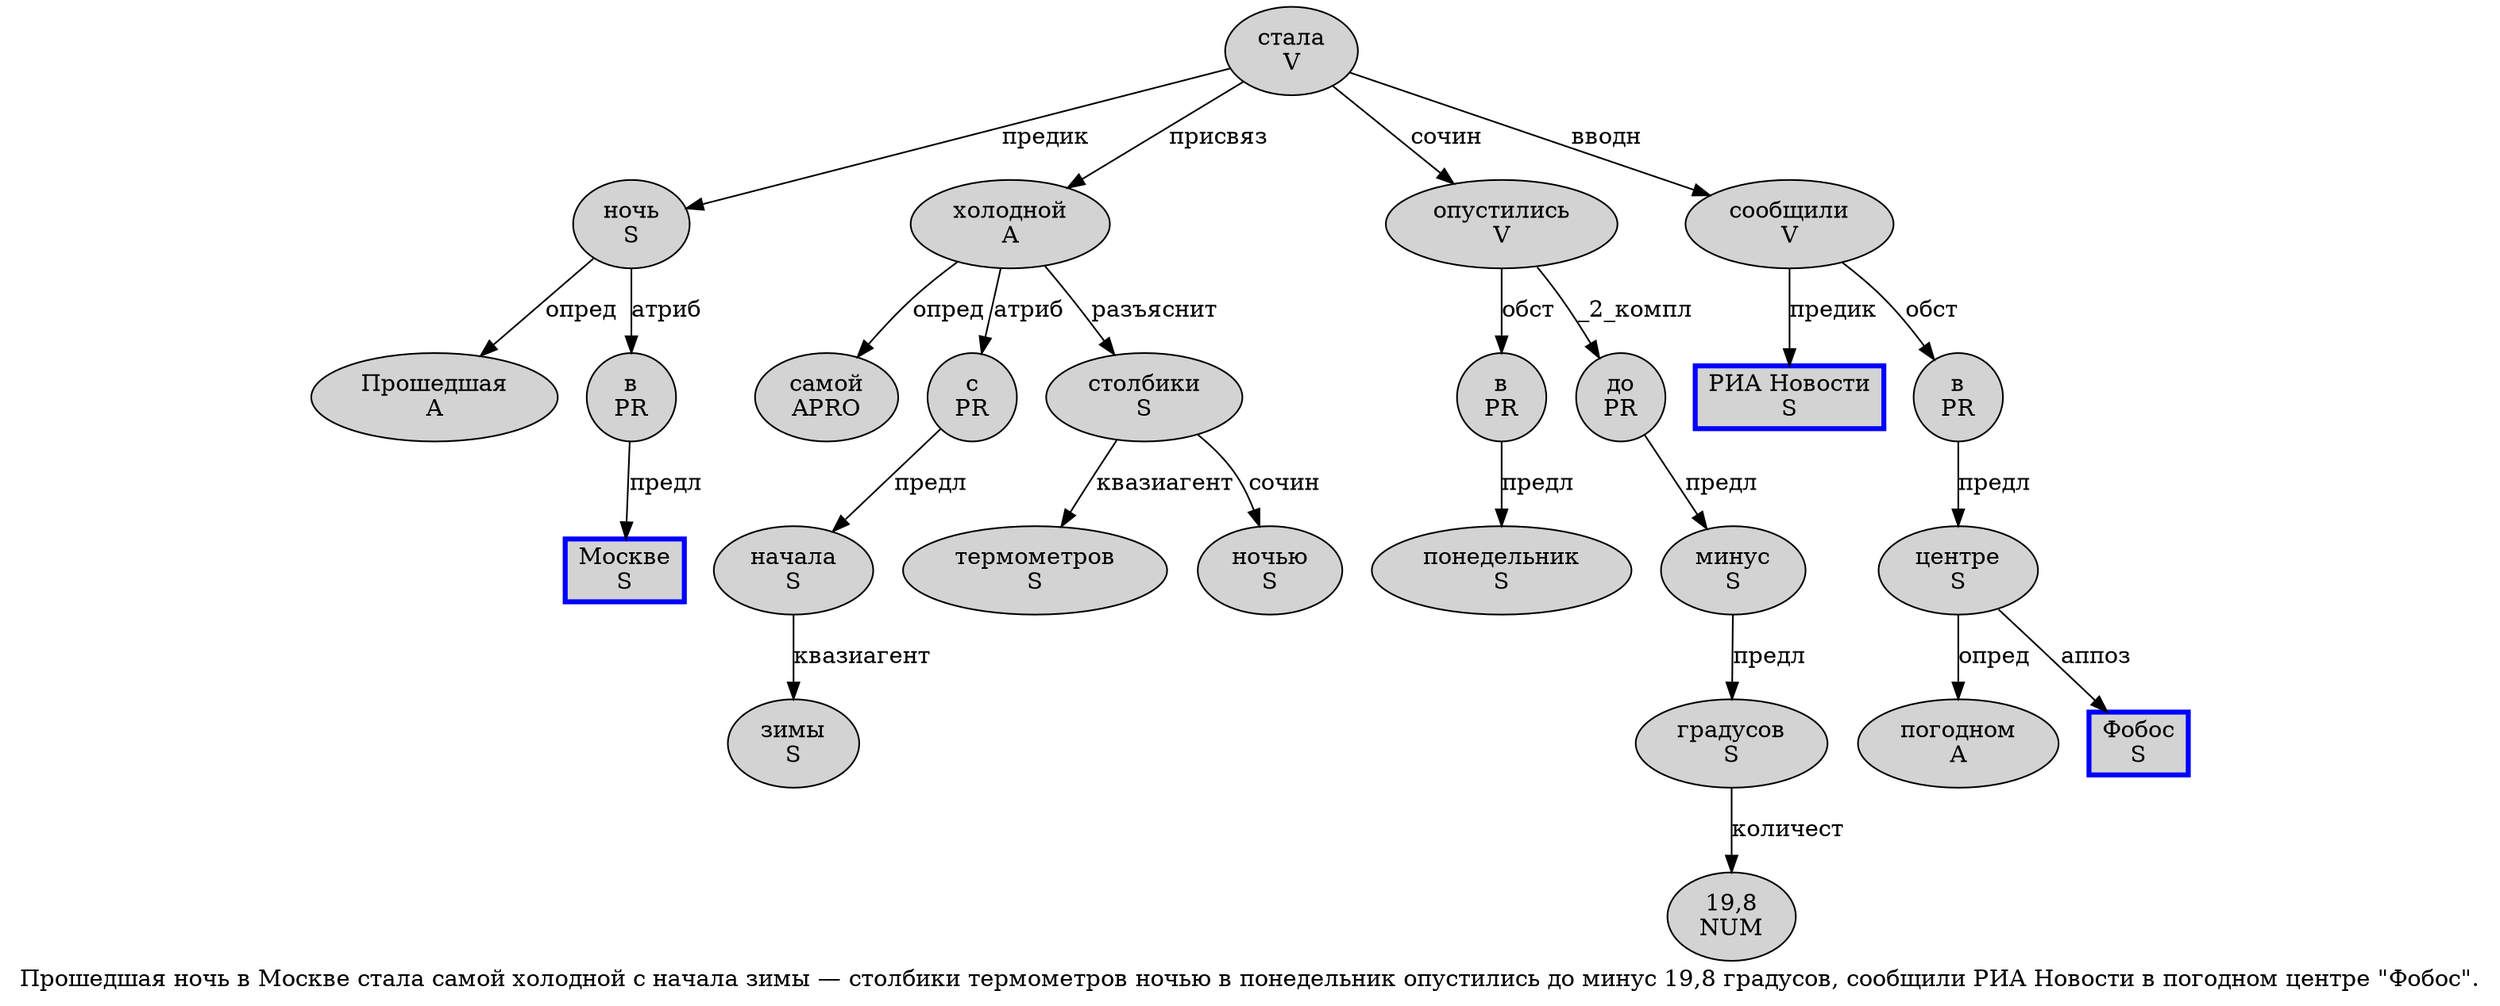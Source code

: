 digraph SENTENCE_780 {
	graph [label="Прошедшая ночь в Москве стала самой холодной с начала зимы — столбики термометров ночью в понедельник опустились до минус 19,8 градусов, сообщили РИА Новости в погодном центре \"Фобос\"."]
	node [style=filled]
		0 [label="Прошедшая
A" color="" fillcolor=lightgray penwidth=1 shape=ellipse]
		1 [label="ночь
S" color="" fillcolor=lightgray penwidth=1 shape=ellipse]
		2 [label="в
PR" color="" fillcolor=lightgray penwidth=1 shape=ellipse]
		3 [label="Москве
S" color=blue fillcolor=lightgray penwidth=3 shape=box]
		4 [label="стала
V" color="" fillcolor=lightgray penwidth=1 shape=ellipse]
		5 [label="самой
APRO" color="" fillcolor=lightgray penwidth=1 shape=ellipse]
		6 [label="холодной
A" color="" fillcolor=lightgray penwidth=1 shape=ellipse]
		7 [label="с
PR" color="" fillcolor=lightgray penwidth=1 shape=ellipse]
		8 [label="начала
S" color="" fillcolor=lightgray penwidth=1 shape=ellipse]
		9 [label="зимы
S" color="" fillcolor=lightgray penwidth=1 shape=ellipse]
		11 [label="столбики
S" color="" fillcolor=lightgray penwidth=1 shape=ellipse]
		12 [label="термометров
S" color="" fillcolor=lightgray penwidth=1 shape=ellipse]
		13 [label="ночью
S" color="" fillcolor=lightgray penwidth=1 shape=ellipse]
		14 [label="в
PR" color="" fillcolor=lightgray penwidth=1 shape=ellipse]
		15 [label="понедельник
S" color="" fillcolor=lightgray penwidth=1 shape=ellipse]
		16 [label="опустились
V" color="" fillcolor=lightgray penwidth=1 shape=ellipse]
		17 [label="до
PR" color="" fillcolor=lightgray penwidth=1 shape=ellipse]
		18 [label="минус
S" color="" fillcolor=lightgray penwidth=1 shape=ellipse]
		19 [label="19,8
NUM" color="" fillcolor=lightgray penwidth=1 shape=ellipse]
		20 [label="градусов
S" color="" fillcolor=lightgray penwidth=1 shape=ellipse]
		22 [label="сообщили
V" color="" fillcolor=lightgray penwidth=1 shape=ellipse]
		23 [label="РИА Новости
S" color=blue fillcolor=lightgray penwidth=3 shape=box]
		24 [label="в
PR" color="" fillcolor=lightgray penwidth=1 shape=ellipse]
		25 [label="погодном
A" color="" fillcolor=lightgray penwidth=1 shape=ellipse]
		26 [label="центре
S" color="" fillcolor=lightgray penwidth=1 shape=ellipse]
		28 [label="Фобос
S" color=blue fillcolor=lightgray penwidth=3 shape=box]
			18 -> 20 [label="предл"]
			22 -> 23 [label="предик"]
			22 -> 24 [label="обст"]
			17 -> 18 [label="предл"]
			6 -> 5 [label="опред"]
			6 -> 7 [label="атриб"]
			6 -> 11 [label="разъяснит"]
			20 -> 19 [label="количест"]
			24 -> 26 [label="предл"]
			16 -> 14 [label="обст"]
			16 -> 17 [label="_2_компл"]
			1 -> 0 [label="опред"]
			1 -> 2 [label="атриб"]
			7 -> 8 [label="предл"]
			26 -> 25 [label="опред"]
			26 -> 28 [label="аппоз"]
			2 -> 3 [label="предл"]
			8 -> 9 [label="квазиагент"]
			4 -> 1 [label="предик"]
			4 -> 6 [label="присвяз"]
			4 -> 16 [label="сочин"]
			4 -> 22 [label="вводн"]
			11 -> 12 [label="квазиагент"]
			11 -> 13 [label="сочин"]
			14 -> 15 [label="предл"]
}